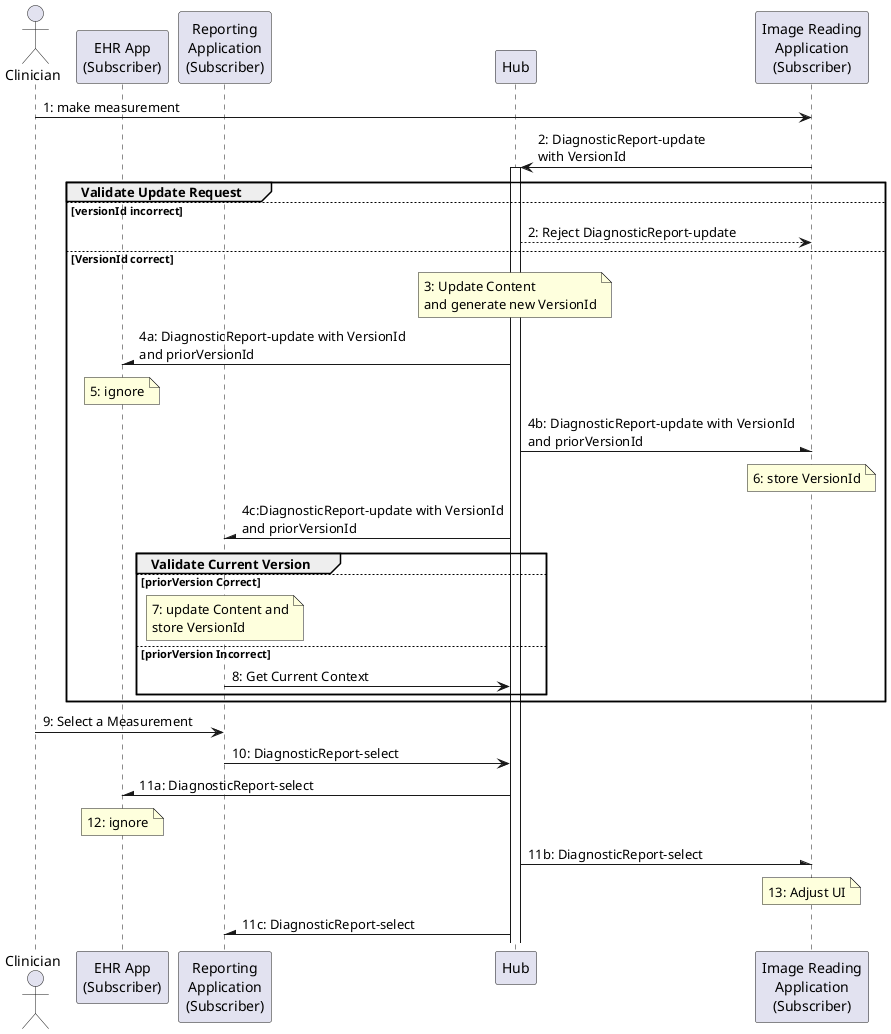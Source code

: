 @startuml
    actor Clinician
    participant "EHR App\n(Subscriber)" as EHR
    participant "Reporting\nApplication\n(Subscriber)" as RepApp
    participant Hub
    participant "Image Reading\nApplication\n(Subscriber)" as App1
    
    Clinician -> App1: 1: make measurement
    App1 -> Hub++: 2: DiagnosticReport-update\nwith VersionId

    group Validate Update Request
    else versionId incorrect
        Hub --> App1:2: Reject DiagnosticReport-update
    else VersionId correct
        note over Hub: 3: Update Content \nand generate new VersionId
        Hub -\ EHR: 4a: DiagnosticReport-update with VersionId\nand priorVersionId
        note over EHR: 5: ignore
        Hub -\ App1: 4b: DiagnosticReport-update with VersionId\nand priorVersionId
        note over App1: 6: store VersionId
        Hub -\ RepApp: 4c:DiagnosticReport-update with VersionId\nand priorVersionId
        group Validate Current Version
        else priorVersion Correct
            note over RepApp: 7: update Content and\nstore VersionId
        else priorVersion Incorrect
            RepApp -> Hub: 8: Get Current Context
        end
    end

    Clinician -> RepApp: 9: Select a Measurement
    RepApp -> Hub: 10: DiagnosticReport-select
    Hub -\ EHR: 11a: DiagnosticReport-select
        note over EHR: 12: ignore
    Hub -\ App1: 11b: DiagnosticReport-select
    note over App1: 13: Adjust UI
    Hub -\ RepApp: 11c: DiagnosticReport-select

@enduml

